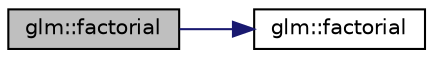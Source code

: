 digraph "glm::factorial"
{
 // LATEX_PDF_SIZE
  edge [fontname="Helvetica",fontsize="10",labelfontname="Helvetica",labelfontsize="10"];
  node [fontname="Helvetica",fontsize="10",shape=record];
  rankdir="LR";
  Node1 [label="glm::factorial",height=0.2,width=0.4,color="black", fillcolor="grey75", style="filled", fontcolor="black",tooltip=" "];
  Node1 -> Node2 [color="midnightblue",fontsize="10",style="solid",fontname="Helvetica"];
  Node2 [label="glm::factorial",height=0.2,width=0.4,color="black", fillcolor="white", style="filled",URL="$group__gtx__integer.html#ga8cbd3120905f398ec321b5d1836e08fb",tooltip=" "];
}
